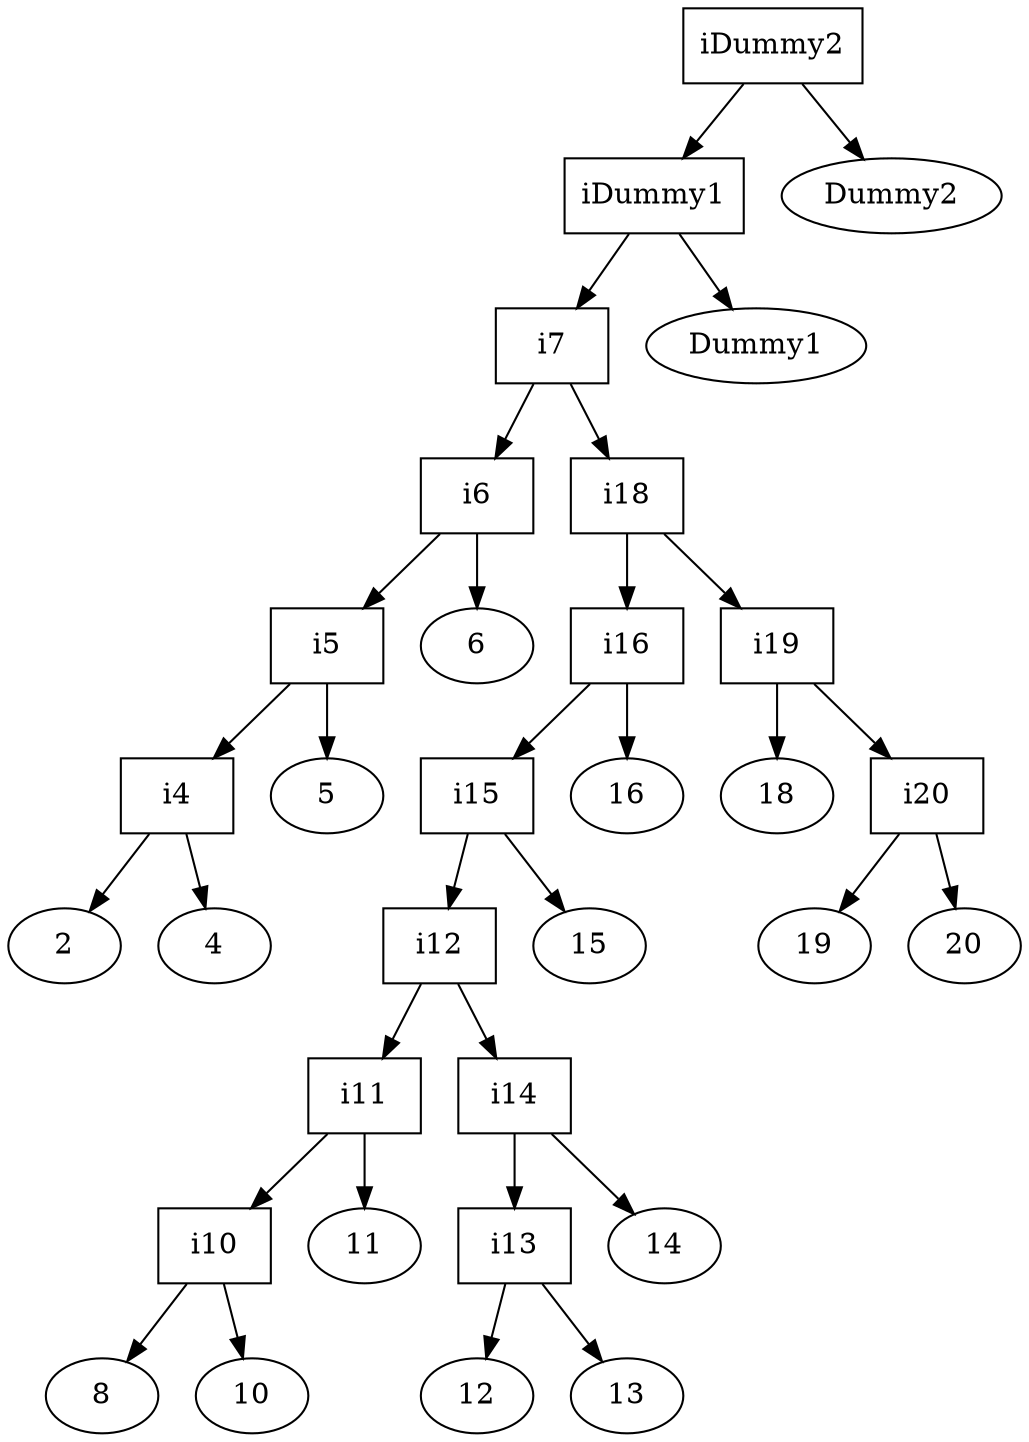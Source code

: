 digraph BST {
iDummy2 [shape=box];
iDummy2 -> iDummy1;
iDummy2 -> Dummy2;
iDummy1 [shape=box];
iDummy1 -> i7;
iDummy1 -> Dummy1;
i7 [shape=box];
i7 -> i6;
i7 -> i18;
i6 [shape=box];
i6 -> i5;
i6 -> 6;
i18 [shape=box];
i18 -> i16;
i18 -> i19;
i5 [shape=box];
i5 -> i4;
i5 -> 5;
i16 [shape=box];
i16 -> i15;
i16 -> 16;
i19 [shape=box];
i19 -> 18;
i19 -> i20;
i4 [shape=box];
i4 -> 2;
i4 -> 4;
i15 [shape=box];
i15 -> i12;
i15 -> 15;
i20 [shape=box];
i20 -> 19;
i20 -> 20;
i12 [shape=box];
i12 -> i11;
i12 -> i14;
i11 [shape=box];
i11 -> i10;
i11 -> 11;
i14 [shape=box];
i14 -> i13;
i14 -> 14;
i10 [shape=box];
i10 -> 8;
i10 -> 10;
i13 [shape=box];
i13 -> 12;
i13 -> 13;
}
